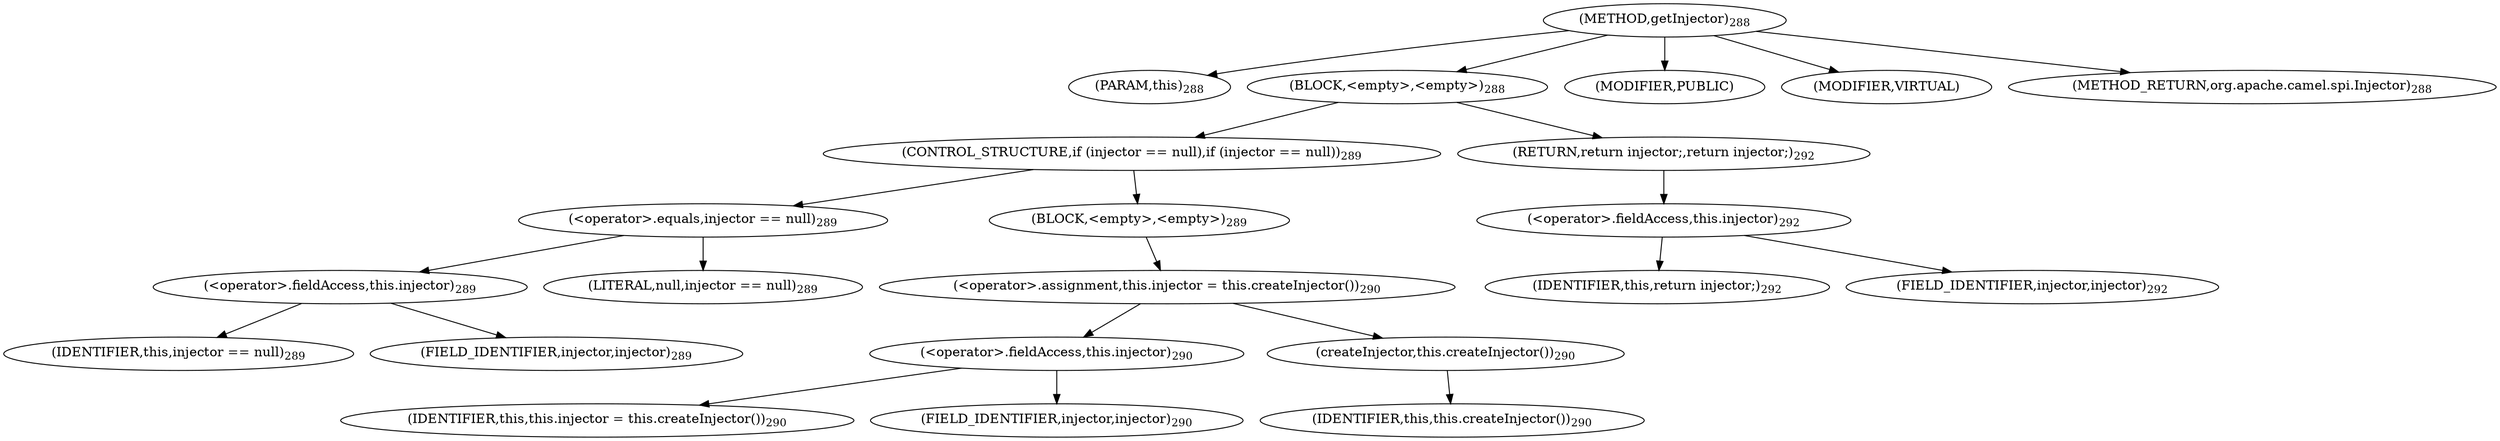digraph "getInjector" {  
"721" [label = <(METHOD,getInjector)<SUB>288</SUB>> ]
"45" [label = <(PARAM,this)<SUB>288</SUB>> ]
"722" [label = <(BLOCK,&lt;empty&gt;,&lt;empty&gt;)<SUB>288</SUB>> ]
"723" [label = <(CONTROL_STRUCTURE,if (injector == null),if (injector == null))<SUB>289</SUB>> ]
"724" [label = <(&lt;operator&gt;.equals,injector == null)<SUB>289</SUB>> ]
"725" [label = <(&lt;operator&gt;.fieldAccess,this.injector)<SUB>289</SUB>> ]
"726" [label = <(IDENTIFIER,this,injector == null)<SUB>289</SUB>> ]
"727" [label = <(FIELD_IDENTIFIER,injector,injector)<SUB>289</SUB>> ]
"728" [label = <(LITERAL,null,injector == null)<SUB>289</SUB>> ]
"729" [label = <(BLOCK,&lt;empty&gt;,&lt;empty&gt;)<SUB>289</SUB>> ]
"730" [label = <(&lt;operator&gt;.assignment,this.injector = this.createInjector())<SUB>290</SUB>> ]
"731" [label = <(&lt;operator&gt;.fieldAccess,this.injector)<SUB>290</SUB>> ]
"732" [label = <(IDENTIFIER,this,this.injector = this.createInjector())<SUB>290</SUB>> ]
"733" [label = <(FIELD_IDENTIFIER,injector,injector)<SUB>290</SUB>> ]
"734" [label = <(createInjector,this.createInjector())<SUB>290</SUB>> ]
"44" [label = <(IDENTIFIER,this,this.createInjector())<SUB>290</SUB>> ]
"735" [label = <(RETURN,return injector;,return injector;)<SUB>292</SUB>> ]
"736" [label = <(&lt;operator&gt;.fieldAccess,this.injector)<SUB>292</SUB>> ]
"737" [label = <(IDENTIFIER,this,return injector;)<SUB>292</SUB>> ]
"738" [label = <(FIELD_IDENTIFIER,injector,injector)<SUB>292</SUB>> ]
"739" [label = <(MODIFIER,PUBLIC)> ]
"740" [label = <(MODIFIER,VIRTUAL)> ]
"741" [label = <(METHOD_RETURN,org.apache.camel.spi.Injector)<SUB>288</SUB>> ]
  "721" -> "45" 
  "721" -> "722" 
  "721" -> "739" 
  "721" -> "740" 
  "721" -> "741" 
  "722" -> "723" 
  "722" -> "735" 
  "723" -> "724" 
  "723" -> "729" 
  "724" -> "725" 
  "724" -> "728" 
  "725" -> "726" 
  "725" -> "727" 
  "729" -> "730" 
  "730" -> "731" 
  "730" -> "734" 
  "731" -> "732" 
  "731" -> "733" 
  "734" -> "44" 
  "735" -> "736" 
  "736" -> "737" 
  "736" -> "738" 
}
